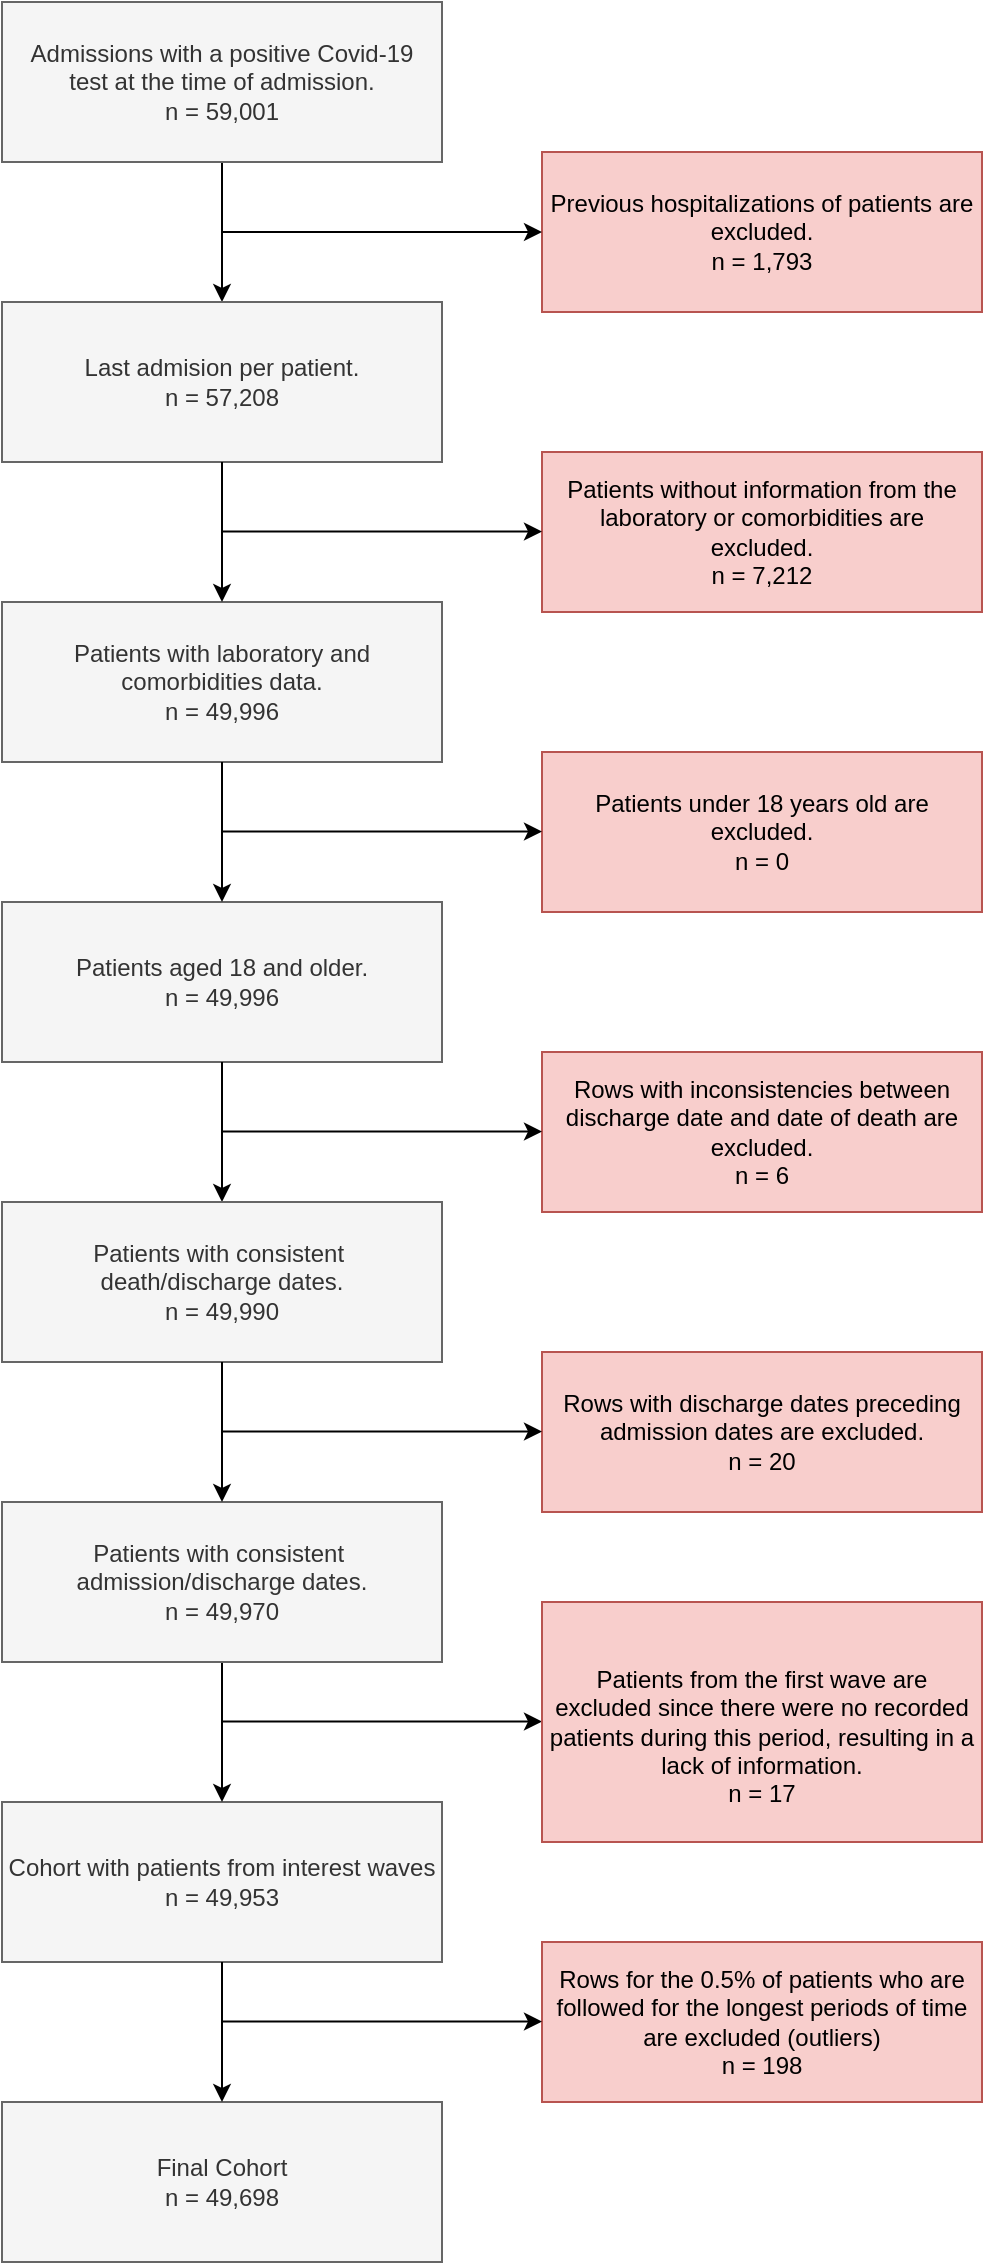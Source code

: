 <mxfile version="22.1.21" type="device">
  <diagram name="Página-1" id="Xb9hGHa7vQWwwQF6pS22">
    <mxGraphModel dx="724" dy="744" grid="1" gridSize="10" guides="1" tooltips="1" connect="1" arrows="1" fold="1" page="1" pageScale="1" pageWidth="827" pageHeight="1300" math="0" shadow="0">
      <root>
        <mxCell id="0" />
        <mxCell id="1" parent="0" />
        <mxCell id="u3R9UK4oMrawdaT3zUBm-3" value="Previous hospitalizations of patients are excluded.&lt;br&gt;n = 1,793" style="rounded=0;whiteSpace=wrap;html=1;fillColor=#f8cecc;strokeColor=#b85450;spacing=4;" parent="1" vertex="1">
          <mxGeometry x="420" y="105" width="220" height="80" as="geometry" />
        </mxCell>
        <mxCell id="u3R9UK4oMrawdaT3zUBm-8" value="Patients with laboratory and comorbidities data.&lt;br&gt;n = 49,996" style="rounded=0;whiteSpace=wrap;html=1;fillColor=#f5f5f5;fontColor=#333333;strokeColor=#666666;spacing=4;" parent="1" vertex="1">
          <mxGeometry x="150" y="330" width="220" height="80" as="geometry" />
        </mxCell>
        <mxCell id="u3R9UK4oMrawdaT3zUBm-9" value="Patients without information from the laboratory or comorbidities are excluded.&lt;br&gt;n = 7,212" style="rounded=0;whiteSpace=wrap;html=1;fillColor=#f8cecc;strokeColor=#b85450;spacing=4;" parent="1" vertex="1">
          <mxGeometry x="420" y="255" width="220" height="80" as="geometry" />
        </mxCell>
        <mxCell id="u3R9UK4oMrawdaT3zUBm-13" value="Patients aged 18 and older.&lt;br&gt;n = 49,996" style="rounded=0;whiteSpace=wrap;html=1;fillColor=#f5f5f5;fontColor=#333333;strokeColor=#666666;spacing=4;" parent="1" vertex="1">
          <mxGeometry x="150" y="480" width="220" height="80" as="geometry" />
        </mxCell>
        <mxCell id="u3R9UK4oMrawdaT3zUBm-14" value="Patients under 18 years old are excluded.&lt;br&gt;n = 0" style="rounded=0;whiteSpace=wrap;html=1;fillColor=#f8cecc;strokeColor=#b85450;spacing=4;" parent="1" vertex="1">
          <mxGeometry x="420" y="405" width="220" height="80" as="geometry" />
        </mxCell>
        <mxCell id="u3R9UK4oMrawdaT3zUBm-19" value="Rows with inconsistencies between discharge date and date of death are excluded.&lt;br&gt;n = 6" style="rounded=0;whiteSpace=wrap;html=1;fillColor=#f8cecc;strokeColor=#b85450;spacing=4;" parent="1" vertex="1">
          <mxGeometry x="420" y="555" width="220" height="80" as="geometry" />
        </mxCell>
        <mxCell id="u3R9UK4oMrawdaT3zUBm-26" value="Rows with discharge dates preceding admission dates are excluded.&lt;br&gt;n = 20" style="rounded=0;whiteSpace=wrap;html=1;fillColor=#f8cecc;strokeColor=#b85450;spacing=4;" parent="1" vertex="1">
          <mxGeometry x="420" y="705" width="220" height="80" as="geometry" />
        </mxCell>
        <mxCell id="u3R9UK4oMrawdaT3zUBm-30" value="Cohort with patients from interest waves&lt;br&gt;n = 49,953" style="rounded=0;whiteSpace=wrap;html=1;fillColor=#f5f5f5;fontColor=#333333;strokeColor=#666666;spacing=4;" parent="1" vertex="1">
          <mxGeometry x="150" y="930" width="220" height="80" as="geometry" />
        </mxCell>
        <mxCell id="u3R9UK4oMrawdaT3zUBm-34" value="" style="endArrow=classic;html=1;rounded=0;exitX=0.5;exitY=1;exitDx=0;exitDy=0;entryX=0.5;entryY=0;entryDx=0;entryDy=0;" parent="1" source="u3R9UK4oMrawdaT3zUBm-1" target="u3R9UK4oMrawdaT3zUBm-2" edge="1">
          <mxGeometry width="50" height="50" relative="1" as="geometry">
            <mxPoint x="320" y="460" as="sourcePoint" />
            <mxPoint x="260" y="170" as="targetPoint" />
          </mxGeometry>
        </mxCell>
        <mxCell id="u3R9UK4oMrawdaT3zUBm-1" value="Admissions with a positive Covid-19 test at the time of admission.&lt;br/&gt;n = 59,001" style="rounded=0;whiteSpace=wrap;html=1;fillColor=#f5f5f5;fontColor=#333333;strokeColor=#666666;spacing=4;" parent="1" vertex="1">
          <mxGeometry x="150" y="30" width="220" height="80" as="geometry" />
        </mxCell>
        <mxCell id="u3R9UK4oMrawdaT3zUBm-2" value="Last admision per patient. &lt;br&gt;n = 57,208" style="rounded=0;whiteSpace=wrap;html=1;fillColor=#f5f5f5;fontColor=#333333;strokeColor=#666666;spacing=4;" parent="1" vertex="1">
          <mxGeometry x="150" y="180" width="220" height="80" as="geometry" />
        </mxCell>
        <mxCell id="u3R9UK4oMrawdaT3zUBm-35" value="" style="endArrow=classic;html=1;rounded=0;exitX=0.5;exitY=1;exitDx=0;exitDy=0;entryX=0.5;entryY=0;entryDx=0;entryDy=0;" parent="1" source="u3R9UK4oMrawdaT3zUBm-2" target="u3R9UK4oMrawdaT3zUBm-8" edge="1">
          <mxGeometry width="50" height="50" relative="1" as="geometry">
            <mxPoint x="270" y="120" as="sourcePoint" />
            <mxPoint x="270" y="190" as="targetPoint" />
          </mxGeometry>
        </mxCell>
        <mxCell id="u3R9UK4oMrawdaT3zUBm-36" value="" style="endArrow=classic;html=1;rounded=0;exitX=0.5;exitY=1;exitDx=0;exitDy=0;entryX=0.5;entryY=0;entryDx=0;entryDy=0;" parent="1" source="u3R9UK4oMrawdaT3zUBm-8" target="u3R9UK4oMrawdaT3zUBm-13" edge="1">
          <mxGeometry width="50" height="50" relative="1" as="geometry">
            <mxPoint x="260" y="360" as="sourcePoint" />
            <mxPoint x="310" y="310" as="targetPoint" />
          </mxGeometry>
        </mxCell>
        <mxCell id="u3R9UK4oMrawdaT3zUBm-37" value="" style="endArrow=classic;html=1;rounded=0;entryX=0.5;entryY=0;entryDx=0;entryDy=0;exitX=0.5;exitY=1;exitDx=0;exitDy=0;" parent="1" source="u3R9UK4oMrawdaT3zUBm-13" target="u3R9UK4oMrawdaT3zUBm-18" edge="1">
          <mxGeometry width="50" height="50" relative="1" as="geometry">
            <mxPoint x="220" y="610" as="sourcePoint" />
            <mxPoint x="310" y="420" as="targetPoint" />
          </mxGeometry>
        </mxCell>
        <mxCell id="u3R9UK4oMrawdaT3zUBm-39" value="" style="endArrow=classic;html=1;rounded=0;exitX=0.5;exitY=1;exitDx=0;exitDy=0;entryX=0.5;entryY=0;entryDx=0;entryDy=0;" parent="1" source="u3R9UK4oMrawdaT3zUBm-25" target="u3R9UK4oMrawdaT3zUBm-30" edge="1">
          <mxGeometry width="50" height="50" relative="1" as="geometry">
            <mxPoint x="260" y="780" as="sourcePoint" />
            <mxPoint x="310" y="730" as="targetPoint" />
          </mxGeometry>
        </mxCell>
        <mxCell id="u3R9UK4oMrawdaT3zUBm-41" value="" style="endArrow=classic;html=1;rounded=0;entryX=0;entryY=0.5;entryDx=0;entryDy=0;" parent="1" target="u3R9UK4oMrawdaT3zUBm-3" edge="1">
          <mxGeometry width="50" height="50" relative="1" as="geometry">
            <mxPoint x="260" y="145" as="sourcePoint" />
            <mxPoint x="310" y="180" as="targetPoint" />
          </mxGeometry>
        </mxCell>
        <mxCell id="u3R9UK4oMrawdaT3zUBm-42" value="" style="endArrow=classic;html=1;rounded=0;entryX=0;entryY=0.5;entryDx=0;entryDy=0;" parent="1" edge="1">
          <mxGeometry width="50" height="50" relative="1" as="geometry">
            <mxPoint x="260" y="294.75" as="sourcePoint" />
            <mxPoint x="420" y="294.75" as="targetPoint" />
          </mxGeometry>
        </mxCell>
        <mxCell id="u3R9UK4oMrawdaT3zUBm-43" value="" style="endArrow=classic;html=1;rounded=0;entryX=0;entryY=0.5;entryDx=0;entryDy=0;" parent="1" edge="1">
          <mxGeometry width="50" height="50" relative="1" as="geometry">
            <mxPoint x="260" y="444.75" as="sourcePoint" />
            <mxPoint x="420" y="444.75" as="targetPoint" />
          </mxGeometry>
        </mxCell>
        <mxCell id="u3R9UK4oMrawdaT3zUBm-44" value="" style="endArrow=classic;html=1;rounded=0;entryX=0;entryY=0.5;entryDx=0;entryDy=0;" parent="1" edge="1">
          <mxGeometry width="50" height="50" relative="1" as="geometry">
            <mxPoint x="260" y="594.75" as="sourcePoint" />
            <mxPoint x="420" y="594.75" as="targetPoint" />
          </mxGeometry>
        </mxCell>
        <mxCell id="u3R9UK4oMrawdaT3zUBm-45" value="" style="endArrow=classic;html=1;rounded=0;entryX=0;entryY=0.5;entryDx=0;entryDy=0;" parent="1" edge="1">
          <mxGeometry width="50" height="50" relative="1" as="geometry">
            <mxPoint x="260" y="744.75" as="sourcePoint" />
            <mxPoint x="420" y="744.75" as="targetPoint" />
          </mxGeometry>
        </mxCell>
        <mxCell id="u3R9UK4oMrawdaT3zUBm-18" value="Patients with consistent&amp;nbsp; death/discharge dates.&lt;br&gt;n = 49,990" style="rounded=0;whiteSpace=wrap;html=1;fillColor=#f5f5f5;fontColor=#333333;strokeColor=#666666;spacing=4;" parent="1" vertex="1">
          <mxGeometry x="150" y="630" width="220" height="80" as="geometry" />
        </mxCell>
        <mxCell id="u3R9UK4oMrawdaT3zUBm-25" value="Patients with consistent&amp;nbsp; admission/discharge dates.&lt;br&gt;n = 49,970" style="rounded=0;whiteSpace=wrap;html=1;fillColor=#f5f5f5;fontColor=#333333;strokeColor=#666666;spacing=4;" parent="1" vertex="1">
          <mxGeometry x="150" y="780" width="220" height="80" as="geometry" />
        </mxCell>
        <mxCell id="u3R9UK4oMrawdaT3zUBm-38" value="" style="endArrow=classic;html=1;rounded=0;exitX=0.5;exitY=1;exitDx=0;exitDy=0;entryX=0.5;entryY=0;entryDx=0;entryDy=0;" parent="1" source="u3R9UK4oMrawdaT3zUBm-18" target="u3R9UK4oMrawdaT3zUBm-25" edge="1">
          <mxGeometry width="50" height="50" relative="1" as="geometry">
            <mxPoint x="260" y="670" as="sourcePoint" />
            <mxPoint x="310" y="620" as="targetPoint" />
          </mxGeometry>
        </mxCell>
        <mxCell id="cQ22uyYNZPuLKwDnnQTC-2" value="Rows for the 0.5% of patients who are followed for the longest periods of time are excluded (outliers)&lt;br&gt;n = 198" style="rounded=0;whiteSpace=wrap;html=1;fillColor=#f8cecc;strokeColor=#b85450;spacing=4;" parent="1" vertex="1">
          <mxGeometry x="420" y="1000" width="220" height="80" as="geometry" />
        </mxCell>
        <mxCell id="cQ22uyYNZPuLKwDnnQTC-3" value="" style="endArrow=classic;html=1;rounded=0;entryX=0;entryY=0.5;entryDx=0;entryDy=0;" parent="1" edge="1">
          <mxGeometry width="50" height="50" relative="1" as="geometry">
            <mxPoint x="260" y="889.75" as="sourcePoint" />
            <mxPoint x="420" y="889.75" as="targetPoint" />
          </mxGeometry>
        </mxCell>
        <mxCell id="6PslTsNAP_rcS77Rt8Ct-1" value="Final Cohort&lt;br&gt;n = 49,698" style="rounded=0;whiteSpace=wrap;html=1;fillColor=#f5f5f5;fontColor=#333333;strokeColor=#666666;spacing=4;" parent="1" vertex="1">
          <mxGeometry x="150" y="1080" width="220" height="80" as="geometry" />
        </mxCell>
        <mxCell id="6PslTsNAP_rcS77Rt8Ct-2" value="" style="endArrow=classic;html=1;rounded=0;exitX=0.5;exitY=1;exitDx=0;exitDy=0;entryX=0.5;entryY=0;entryDx=0;entryDy=0;" parent="1" target="6PslTsNAP_rcS77Rt8Ct-1" edge="1">
          <mxGeometry width="50" height="50" relative="1" as="geometry">
            <mxPoint x="260" y="1010" as="sourcePoint" />
            <mxPoint x="310" y="880" as="targetPoint" />
          </mxGeometry>
        </mxCell>
        <mxCell id="6PslTsNAP_rcS77Rt8Ct-3" value="&amp;nbsp;&lt;br&gt;&lt;div&gt;Patients from the first wave are excluded since there were no recorded patients during this period, resulting in a lack of information.&lt;/div&gt;&lt;div&gt;n = 17&lt;/div&gt;" style="rounded=0;whiteSpace=wrap;html=1;fillColor=#f8cecc;strokeColor=#b85450;spacing=4;" parent="1" vertex="1">
          <mxGeometry x="420" y="830" width="220" height="120" as="geometry" />
        </mxCell>
        <mxCell id="6PslTsNAP_rcS77Rt8Ct-4" value="" style="endArrow=classic;html=1;rounded=0;entryX=0;entryY=0.5;entryDx=0;entryDy=0;" parent="1" edge="1">
          <mxGeometry width="50" height="50" relative="1" as="geometry">
            <mxPoint x="260" y="1039.75" as="sourcePoint" />
            <mxPoint x="420" y="1039.75" as="targetPoint" />
          </mxGeometry>
        </mxCell>
      </root>
    </mxGraphModel>
  </diagram>
</mxfile>
